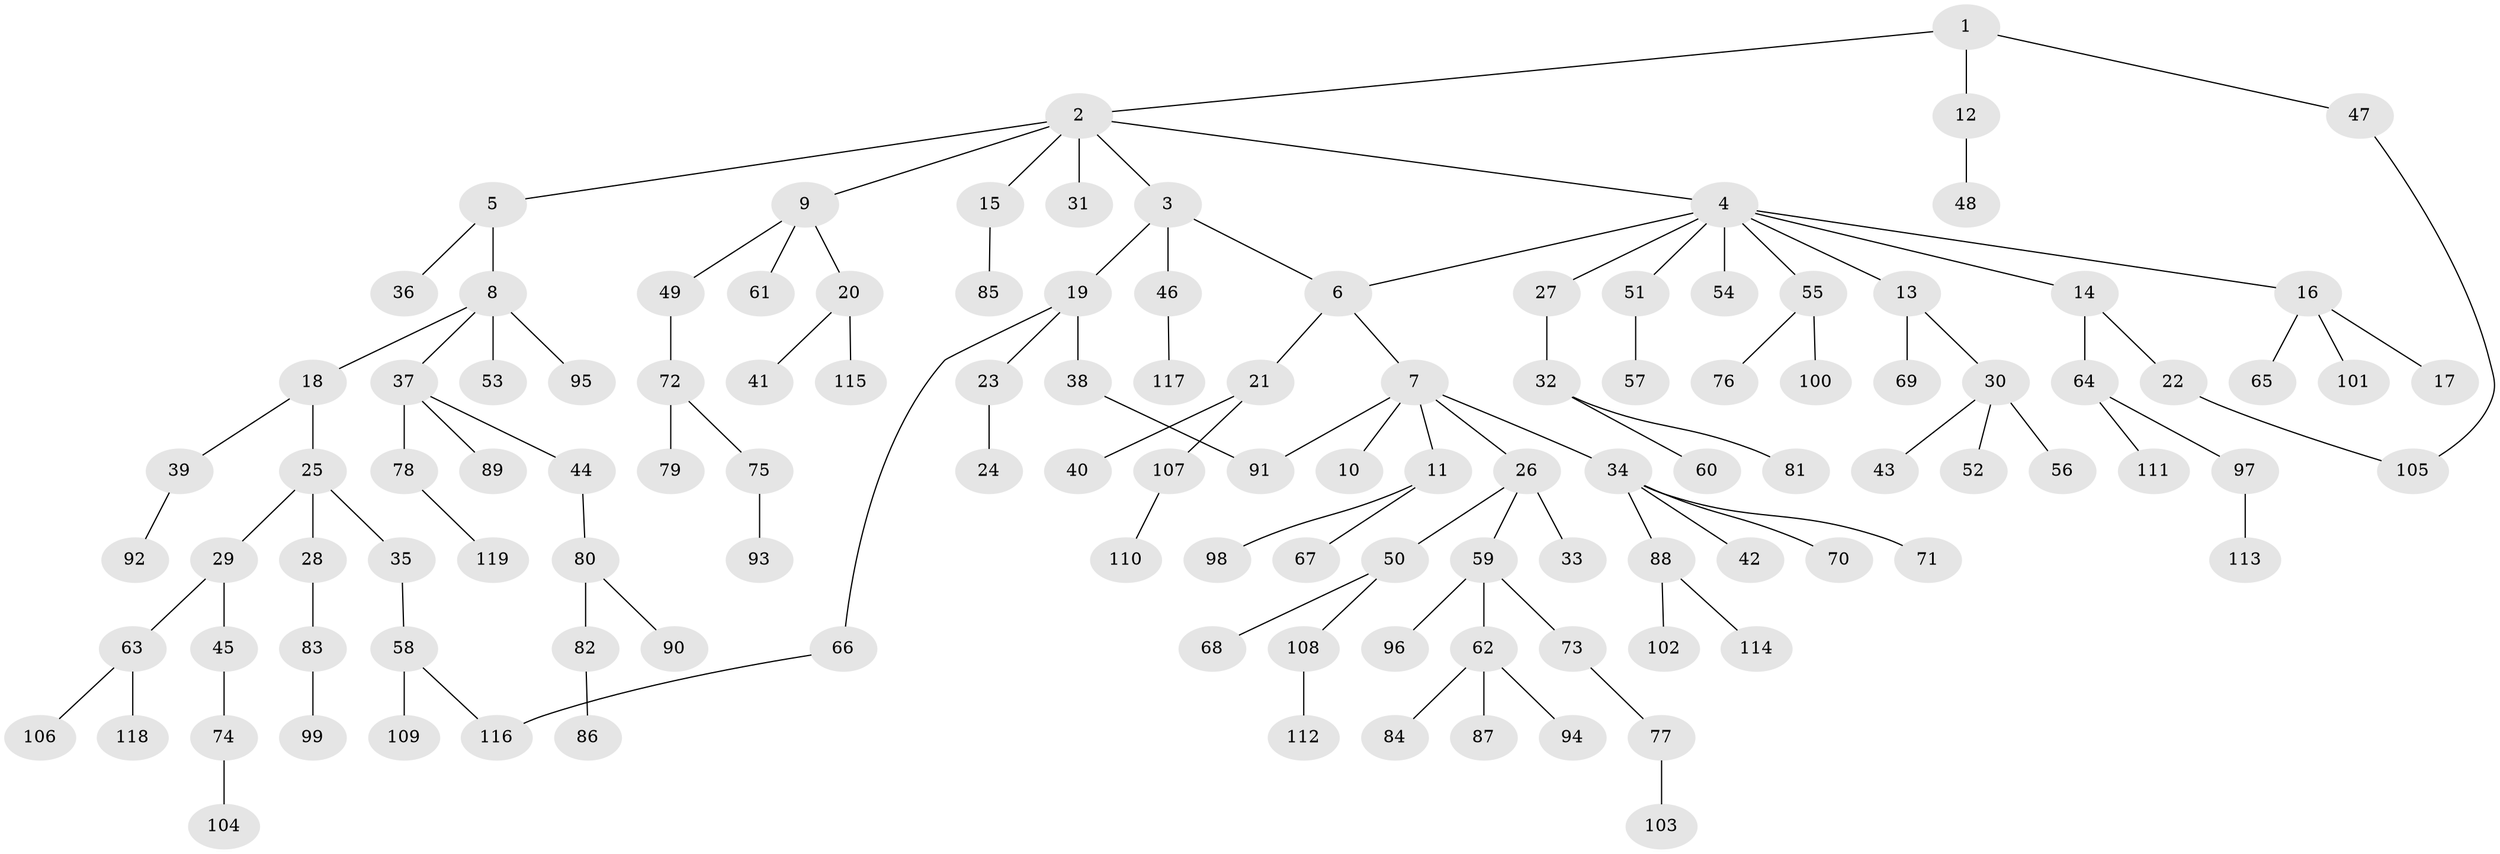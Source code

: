 // coarse degree distribution, {4: 0.0625, 1: 0.4375, 3: 0.14583333333333334, 2: 0.2708333333333333, 7: 0.020833333333333332, 5: 0.0625}
// Generated by graph-tools (version 1.1) at 2025/36/03/04/25 23:36:06]
// undirected, 119 vertices, 122 edges
graph export_dot {
  node [color=gray90,style=filled];
  1;
  2;
  3;
  4;
  5;
  6;
  7;
  8;
  9;
  10;
  11;
  12;
  13;
  14;
  15;
  16;
  17;
  18;
  19;
  20;
  21;
  22;
  23;
  24;
  25;
  26;
  27;
  28;
  29;
  30;
  31;
  32;
  33;
  34;
  35;
  36;
  37;
  38;
  39;
  40;
  41;
  42;
  43;
  44;
  45;
  46;
  47;
  48;
  49;
  50;
  51;
  52;
  53;
  54;
  55;
  56;
  57;
  58;
  59;
  60;
  61;
  62;
  63;
  64;
  65;
  66;
  67;
  68;
  69;
  70;
  71;
  72;
  73;
  74;
  75;
  76;
  77;
  78;
  79;
  80;
  81;
  82;
  83;
  84;
  85;
  86;
  87;
  88;
  89;
  90;
  91;
  92;
  93;
  94;
  95;
  96;
  97;
  98;
  99;
  100;
  101;
  102;
  103;
  104;
  105;
  106;
  107;
  108;
  109;
  110;
  111;
  112;
  113;
  114;
  115;
  116;
  117;
  118;
  119;
  1 -- 2;
  1 -- 12;
  1 -- 47;
  2 -- 3;
  2 -- 4;
  2 -- 5;
  2 -- 9;
  2 -- 15;
  2 -- 31;
  3 -- 19;
  3 -- 46;
  3 -- 6;
  4 -- 6;
  4 -- 13;
  4 -- 14;
  4 -- 16;
  4 -- 27;
  4 -- 51;
  4 -- 54;
  4 -- 55;
  5 -- 8;
  5 -- 36;
  6 -- 7;
  6 -- 21;
  7 -- 10;
  7 -- 11;
  7 -- 26;
  7 -- 34;
  7 -- 91;
  8 -- 18;
  8 -- 37;
  8 -- 53;
  8 -- 95;
  9 -- 20;
  9 -- 49;
  9 -- 61;
  11 -- 67;
  11 -- 98;
  12 -- 48;
  13 -- 30;
  13 -- 69;
  14 -- 22;
  14 -- 64;
  15 -- 85;
  16 -- 17;
  16 -- 65;
  16 -- 101;
  18 -- 25;
  18 -- 39;
  19 -- 23;
  19 -- 38;
  19 -- 66;
  20 -- 41;
  20 -- 115;
  21 -- 40;
  21 -- 107;
  22 -- 105;
  23 -- 24;
  25 -- 28;
  25 -- 29;
  25 -- 35;
  26 -- 33;
  26 -- 50;
  26 -- 59;
  27 -- 32;
  28 -- 83;
  29 -- 45;
  29 -- 63;
  30 -- 43;
  30 -- 52;
  30 -- 56;
  32 -- 60;
  32 -- 81;
  34 -- 42;
  34 -- 70;
  34 -- 71;
  34 -- 88;
  35 -- 58;
  37 -- 44;
  37 -- 78;
  37 -- 89;
  38 -- 91;
  39 -- 92;
  44 -- 80;
  45 -- 74;
  46 -- 117;
  47 -- 105;
  49 -- 72;
  50 -- 68;
  50 -- 108;
  51 -- 57;
  55 -- 76;
  55 -- 100;
  58 -- 109;
  58 -- 116;
  59 -- 62;
  59 -- 73;
  59 -- 96;
  62 -- 84;
  62 -- 87;
  62 -- 94;
  63 -- 106;
  63 -- 118;
  64 -- 97;
  64 -- 111;
  66 -- 116;
  72 -- 75;
  72 -- 79;
  73 -- 77;
  74 -- 104;
  75 -- 93;
  77 -- 103;
  78 -- 119;
  80 -- 82;
  80 -- 90;
  82 -- 86;
  83 -- 99;
  88 -- 102;
  88 -- 114;
  97 -- 113;
  107 -- 110;
  108 -- 112;
}
